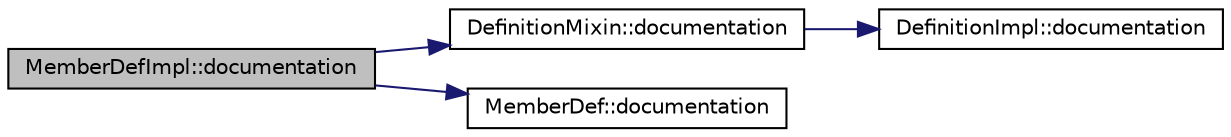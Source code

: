 digraph "MemberDefImpl::documentation"
{
 // LATEX_PDF_SIZE
  edge [fontname="Helvetica",fontsize="10",labelfontname="Helvetica",labelfontsize="10"];
  node [fontname="Helvetica",fontsize="10",shape=record];
  rankdir="LR";
  Node1 [label="MemberDefImpl::documentation",height=0.2,width=0.4,color="black", fillcolor="grey75", style="filled", fontcolor="black",tooltip=" "];
  Node1 -> Node2 [color="midnightblue",fontsize="10",style="solid",fontname="Helvetica"];
  Node2 [label="DefinitionMixin::documentation",height=0.2,width=0.4,color="black", fillcolor="white", style="filled",URL="$classDefinitionMixin.html#a74d143629acf0185d67c889465406bda",tooltip=" "];
  Node2 -> Node3 [color="midnightblue",fontsize="10",style="solid",fontname="Helvetica"];
  Node3 [label="DefinitionImpl::documentation",height=0.2,width=0.4,color="black", fillcolor="white", style="filled",URL="$classDefinitionImpl.html#a18e3eae861e4f61c680b0a0b3c6dc387",tooltip=" "];
  Node1 -> Node4 [color="midnightblue",fontsize="10",style="solid",fontname="Helvetica"];
  Node4 [label="MemberDef::documentation",height=0.2,width=0.4,color="black", fillcolor="white", style="filled",URL="$classMemberDef.html#af2b0d45978ca1c8063692256c0e9cb8f",tooltip=" "];
}
